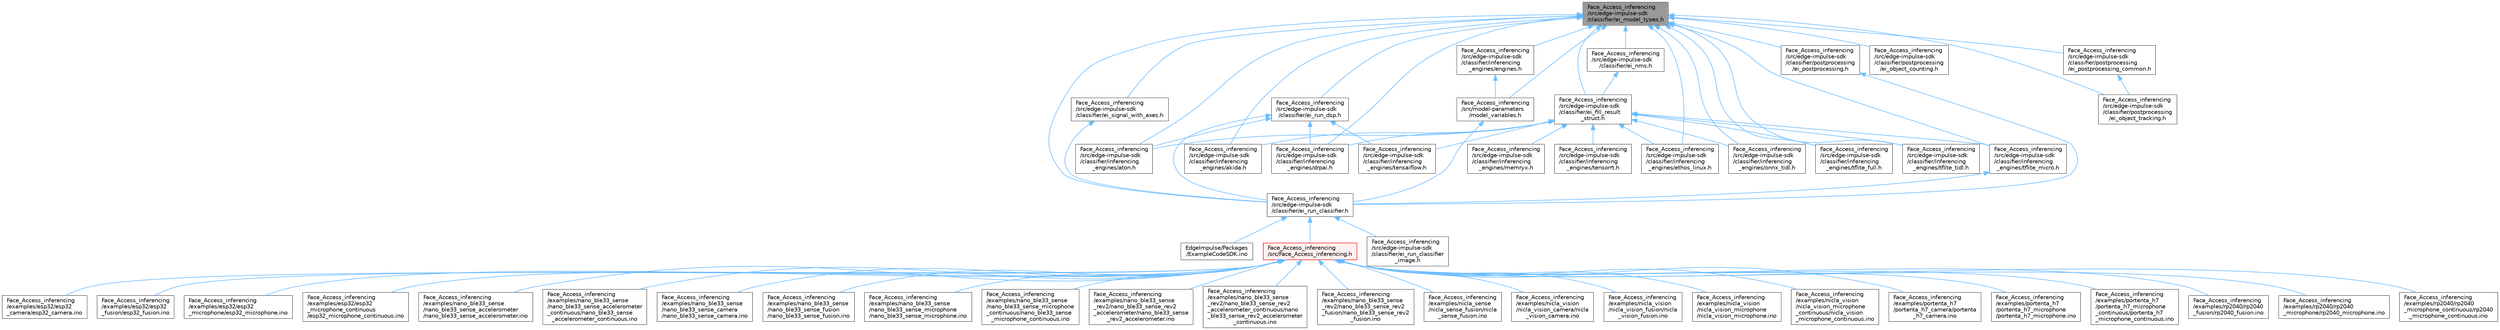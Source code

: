 digraph "Face_Access_inferencing/src/edge-impulse-sdk/classifier/ei_model_types.h"
{
 // LATEX_PDF_SIZE
  bgcolor="transparent";
  edge [fontname=Helvetica,fontsize=10,labelfontname=Helvetica,labelfontsize=10];
  node [fontname=Helvetica,fontsize=10,shape=box,height=0.2,width=0.4];
  Node1 [id="Node000001",label="Face_Access_inferencing\l/src/edge-impulse-sdk\l/classifier/ei_model_types.h",height=0.2,width=0.4,color="gray40", fillcolor="grey60", style="filled", fontcolor="black",tooltip=" "];
  Node1 -> Node2 [id="edge1_Node000001_Node000002",dir="back",color="steelblue1",style="solid",tooltip=" "];
  Node2 [id="Node000002",label="Face_Access_inferencing\l/src/edge-impulse-sdk\l/classifier/ei_fill_result\l_struct.h",height=0.2,width=0.4,color="grey40", fillcolor="white", style="filled",URL="$ei__fill__result__struct_8h.html",tooltip=" "];
  Node2 -> Node3 [id="edge2_Node000002_Node000003",dir="back",color="steelblue1",style="solid",tooltip=" "];
  Node3 [id="Node000003",label="Face_Access_inferencing\l/src/edge-impulse-sdk\l/classifier/inferencing\l_engines/akida.h",height=0.2,width=0.4,color="grey40", fillcolor="white", style="filled",URL="$akida_8h.html",tooltip=" "];
  Node2 -> Node4 [id="edge3_Node000002_Node000004",dir="back",color="steelblue1",style="solid",tooltip=" "];
  Node4 [id="Node000004",label="Face_Access_inferencing\l/src/edge-impulse-sdk\l/classifier/inferencing\l_engines/aton.h",height=0.2,width=0.4,color="grey40", fillcolor="white", style="filled",URL="$aton_8h.html",tooltip=" "];
  Node2 -> Node5 [id="edge4_Node000002_Node000005",dir="back",color="steelblue1",style="solid",tooltip=" "];
  Node5 [id="Node000005",label="Face_Access_inferencing\l/src/edge-impulse-sdk\l/classifier/inferencing\l_engines/drpai.h",height=0.2,width=0.4,color="grey40", fillcolor="white", style="filled",URL="$drpai_8h.html",tooltip=" "];
  Node2 -> Node6 [id="edge5_Node000002_Node000006",dir="back",color="steelblue1",style="solid",tooltip=" "];
  Node6 [id="Node000006",label="Face_Access_inferencing\l/src/edge-impulse-sdk\l/classifier/inferencing\l_engines/ethos_linux.h",height=0.2,width=0.4,color="grey40", fillcolor="white", style="filled",URL="$ethos__linux_8h.html",tooltip=" "];
  Node2 -> Node7 [id="edge6_Node000002_Node000007",dir="back",color="steelblue1",style="solid",tooltip=" "];
  Node7 [id="Node000007",label="Face_Access_inferencing\l/src/edge-impulse-sdk\l/classifier/inferencing\l_engines/memryx.h",height=0.2,width=0.4,color="grey40", fillcolor="white", style="filled",URL="$memryx_8h.html",tooltip=" "];
  Node2 -> Node8 [id="edge7_Node000002_Node000008",dir="back",color="steelblue1",style="solid",tooltip=" "];
  Node8 [id="Node000008",label="Face_Access_inferencing\l/src/edge-impulse-sdk\l/classifier/inferencing\l_engines/onnx_tidl.h",height=0.2,width=0.4,color="grey40", fillcolor="white", style="filled",URL="$onnx__tidl_8h.html",tooltip=" "];
  Node2 -> Node9 [id="edge8_Node000002_Node000009",dir="back",color="steelblue1",style="solid",tooltip=" "];
  Node9 [id="Node000009",label="Face_Access_inferencing\l/src/edge-impulse-sdk\l/classifier/inferencing\l_engines/tensaiflow.h",height=0.2,width=0.4,color="grey40", fillcolor="white", style="filled",URL="$tensaiflow_8h.html",tooltip=" "];
  Node2 -> Node10 [id="edge9_Node000002_Node000010",dir="back",color="steelblue1",style="solid",tooltip=" "];
  Node10 [id="Node000010",label="Face_Access_inferencing\l/src/edge-impulse-sdk\l/classifier/inferencing\l_engines/tensorrt.h",height=0.2,width=0.4,color="grey40", fillcolor="white", style="filled",URL="$tensorrt_8h.html",tooltip=" "];
  Node2 -> Node11 [id="edge10_Node000002_Node000011",dir="back",color="steelblue1",style="solid",tooltip=" "];
  Node11 [id="Node000011",label="Face_Access_inferencing\l/src/edge-impulse-sdk\l/classifier/inferencing\l_engines/tflite_full.h",height=0.2,width=0.4,color="grey40", fillcolor="white", style="filled",URL="$tflite__full_8h.html",tooltip=" "];
  Node2 -> Node12 [id="edge11_Node000002_Node000012",dir="back",color="steelblue1",style="solid",tooltip=" "];
  Node12 [id="Node000012",label="Face_Access_inferencing\l/src/edge-impulse-sdk\l/classifier/inferencing\l_engines/tflite_micro.h",height=0.2,width=0.4,color="grey40", fillcolor="white", style="filled",URL="$tflite__micro_8h.html",tooltip=" "];
  Node12 -> Node13 [id="edge12_Node000012_Node000013",dir="back",color="steelblue1",style="solid",tooltip=" "];
  Node13 [id="Node000013",label="Face_Access_inferencing\l/src/edge-impulse-sdk\l/classifier/ei_run_classifier.h",height=0.2,width=0.4,color="grey40", fillcolor="white", style="filled",URL="$ei__run__classifier_8h.html",tooltip=" "];
  Node13 -> Node14 [id="edge13_Node000013_Node000014",dir="back",color="steelblue1",style="solid",tooltip=" "];
  Node14 [id="Node000014",label="EdgeImpulse/Packages\l/ExampleCodeSDK.ino",height=0.2,width=0.4,color="grey40", fillcolor="white", style="filled",URL="$_example_code_s_d_k_8ino.html",tooltip=" "];
  Node13 -> Node15 [id="edge14_Node000013_Node000015",dir="back",color="steelblue1",style="solid",tooltip=" "];
  Node15 [id="Node000015",label="Face_Access_inferencing\l/src/Face_Access_inferencing.h",height=0.2,width=0.4,color="red", fillcolor="#FFF0F0", style="filled",URL="$_face___access__inferencing_8h.html",tooltip=" "];
  Node15 -> Node16 [id="edge15_Node000015_Node000016",dir="back",color="steelblue1",style="solid",tooltip=" "];
  Node16 [id="Node000016",label="Face_Access_inferencing\l/examples/esp32/esp32\l_camera/esp32_camera.ino",height=0.2,width=0.4,color="grey40", fillcolor="white", style="filled",URL="$esp32__camera_8ino.html",tooltip=" "];
  Node15 -> Node17 [id="edge16_Node000015_Node000017",dir="back",color="steelblue1",style="solid",tooltip=" "];
  Node17 [id="Node000017",label="Face_Access_inferencing\l/examples/esp32/esp32\l_fusion/esp32_fusion.ino",height=0.2,width=0.4,color="grey40", fillcolor="white", style="filled",URL="$esp32__fusion_8ino.html",tooltip=" "];
  Node15 -> Node18 [id="edge17_Node000015_Node000018",dir="back",color="steelblue1",style="solid",tooltip=" "];
  Node18 [id="Node000018",label="Face_Access_inferencing\l/examples/esp32/esp32\l_microphone/esp32_microphone.ino",height=0.2,width=0.4,color="grey40", fillcolor="white", style="filled",URL="$esp32__microphone_8ino.html",tooltip=" "];
  Node15 -> Node19 [id="edge18_Node000015_Node000019",dir="back",color="steelblue1",style="solid",tooltip=" "];
  Node19 [id="Node000019",label="Face_Access_inferencing\l/examples/esp32/esp32\l_microphone_continuous\l/esp32_microphone_continuous.ino",height=0.2,width=0.4,color="grey40", fillcolor="white", style="filled",URL="$esp32__microphone__continuous_8ino.html",tooltip=" "];
  Node15 -> Node20 [id="edge19_Node000015_Node000020",dir="back",color="steelblue1",style="solid",tooltip=" "];
  Node20 [id="Node000020",label="Face_Access_inferencing\l/examples/nano_ble33_sense\l/nano_ble33_sense_accelerometer\l/nano_ble33_sense_accelerometer.ino",height=0.2,width=0.4,color="grey40", fillcolor="white", style="filled",URL="$nano__ble33__sense__accelerometer_8ino.html",tooltip=" "];
  Node15 -> Node21 [id="edge20_Node000015_Node000021",dir="back",color="steelblue1",style="solid",tooltip=" "];
  Node21 [id="Node000021",label="Face_Access_inferencing\l/examples/nano_ble33_sense\l/nano_ble33_sense_accelerometer\l_continuous/nano_ble33_sense\l_accelerometer_continuous.ino",height=0.2,width=0.4,color="grey40", fillcolor="white", style="filled",URL="$nano__ble33__sense__accelerometer__continuous_8ino.html",tooltip=" "];
  Node15 -> Node22 [id="edge21_Node000015_Node000022",dir="back",color="steelblue1",style="solid",tooltip=" "];
  Node22 [id="Node000022",label="Face_Access_inferencing\l/examples/nano_ble33_sense\l/nano_ble33_sense_camera\l/nano_ble33_sense_camera.ino",height=0.2,width=0.4,color="grey40", fillcolor="white", style="filled",URL="$nano__ble33__sense__camera_8ino.html",tooltip=" "];
  Node15 -> Node23 [id="edge22_Node000015_Node000023",dir="back",color="steelblue1",style="solid",tooltip=" "];
  Node23 [id="Node000023",label="Face_Access_inferencing\l/examples/nano_ble33_sense\l/nano_ble33_sense_fusion\l/nano_ble33_sense_fusion.ino",height=0.2,width=0.4,color="grey40", fillcolor="white", style="filled",URL="$nano__ble33__sense__fusion_8ino.html",tooltip=" "];
  Node15 -> Node24 [id="edge23_Node000015_Node000024",dir="back",color="steelblue1",style="solid",tooltip=" "];
  Node24 [id="Node000024",label="Face_Access_inferencing\l/examples/nano_ble33_sense\l/nano_ble33_sense_microphone\l/nano_ble33_sense_microphone.ino",height=0.2,width=0.4,color="grey40", fillcolor="white", style="filled",URL="$nano__ble33__sense__microphone_8ino.html",tooltip=" "];
  Node15 -> Node25 [id="edge24_Node000015_Node000025",dir="back",color="steelblue1",style="solid",tooltip=" "];
  Node25 [id="Node000025",label="Face_Access_inferencing\l/examples/nano_ble33_sense\l/nano_ble33_sense_microphone\l_continuous/nano_ble33_sense\l_microphone_continuous.ino",height=0.2,width=0.4,color="grey40", fillcolor="white", style="filled",URL="$nano__ble33__sense__microphone__continuous_8ino.html",tooltip=" "];
  Node15 -> Node26 [id="edge25_Node000015_Node000026",dir="back",color="steelblue1",style="solid",tooltip=" "];
  Node26 [id="Node000026",label="Face_Access_inferencing\l/examples/nano_ble33_sense\l_rev2/nano_ble33_sense_rev2\l_accelerometer/nano_ble33_sense\l_rev2_accelerometer.ino",height=0.2,width=0.4,color="grey40", fillcolor="white", style="filled",URL="$nano__ble33__sense__rev2__accelerometer_8ino.html",tooltip=" "];
  Node15 -> Node27 [id="edge26_Node000015_Node000027",dir="back",color="steelblue1",style="solid",tooltip=" "];
  Node27 [id="Node000027",label="Face_Access_inferencing\l/examples/nano_ble33_sense\l_rev2/nano_ble33_sense_rev2\l_accelerometer_continuous/nano\l_ble33_sense_rev2_accelerometer\l_continuous.ino",height=0.2,width=0.4,color="grey40", fillcolor="white", style="filled",URL="$nano__ble33__sense__rev2__accelerometer__continuous_8ino.html",tooltip=" "];
  Node15 -> Node28 [id="edge27_Node000015_Node000028",dir="back",color="steelblue1",style="solid",tooltip=" "];
  Node28 [id="Node000028",label="Face_Access_inferencing\l/examples/nano_ble33_sense\l_rev2/nano_ble33_sense_rev2\l_fusion/nano_ble33_sense_rev2\l_fusion.ino",height=0.2,width=0.4,color="grey40", fillcolor="white", style="filled",URL="$nano__ble33__sense__rev2__fusion_8ino.html",tooltip=" "];
  Node15 -> Node29 [id="edge28_Node000015_Node000029",dir="back",color="steelblue1",style="solid",tooltip=" "];
  Node29 [id="Node000029",label="Face_Access_inferencing\l/examples/nicla_sense\l/nicla_sense_fusion/nicla\l_sense_fusion.ino",height=0.2,width=0.4,color="grey40", fillcolor="white", style="filled",URL="$nicla__sense__fusion_8ino.html",tooltip=" "];
  Node15 -> Node30 [id="edge29_Node000015_Node000030",dir="back",color="steelblue1",style="solid",tooltip=" "];
  Node30 [id="Node000030",label="Face_Access_inferencing\l/examples/nicla_vision\l/nicla_vision_camera/nicla\l_vision_camera.ino",height=0.2,width=0.4,color="grey40", fillcolor="white", style="filled",URL="$nicla__vision__camera_8ino.html",tooltip=" "];
  Node15 -> Node31 [id="edge30_Node000015_Node000031",dir="back",color="steelblue1",style="solid",tooltip=" "];
  Node31 [id="Node000031",label="Face_Access_inferencing\l/examples/nicla_vision\l/nicla_vision_fusion/nicla\l_vision_fusion.ino",height=0.2,width=0.4,color="grey40", fillcolor="white", style="filled",URL="$nicla__vision__fusion_8ino.html",tooltip=" "];
  Node15 -> Node32 [id="edge31_Node000015_Node000032",dir="back",color="steelblue1",style="solid",tooltip=" "];
  Node32 [id="Node000032",label="Face_Access_inferencing\l/examples/nicla_vision\l/nicla_vision_microphone\l/nicla_vision_microphone.ino",height=0.2,width=0.4,color="grey40", fillcolor="white", style="filled",URL="$nicla__vision__microphone_8ino.html",tooltip=" "];
  Node15 -> Node33 [id="edge32_Node000015_Node000033",dir="back",color="steelblue1",style="solid",tooltip=" "];
  Node33 [id="Node000033",label="Face_Access_inferencing\l/examples/nicla_vision\l/nicla_vision_microphone\l_continuous/nicla_vision\l_microphone_continuous.ino",height=0.2,width=0.4,color="grey40", fillcolor="white", style="filled",URL="$nicla__vision__microphone__continuous_8ino.html",tooltip=" "];
  Node15 -> Node34 [id="edge33_Node000015_Node000034",dir="back",color="steelblue1",style="solid",tooltip=" "];
  Node34 [id="Node000034",label="Face_Access_inferencing\l/examples/portenta_h7\l/portenta_h7_camera/portenta\l_h7_camera.ino",height=0.2,width=0.4,color="grey40", fillcolor="white", style="filled",URL="$portenta__h7__camera_8ino.html",tooltip=" "];
  Node15 -> Node35 [id="edge34_Node000015_Node000035",dir="back",color="steelblue1",style="solid",tooltip=" "];
  Node35 [id="Node000035",label="Face_Access_inferencing\l/examples/portenta_h7\l/portenta_h7_microphone\l/portenta_h7_microphone.ino",height=0.2,width=0.4,color="grey40", fillcolor="white", style="filled",URL="$portenta__h7__microphone_8ino.html",tooltip=" "];
  Node15 -> Node36 [id="edge35_Node000015_Node000036",dir="back",color="steelblue1",style="solid",tooltip=" "];
  Node36 [id="Node000036",label="Face_Access_inferencing\l/examples/portenta_h7\l/portenta_h7_microphone\l_continuous/portenta_h7\l_microphone_continuous.ino",height=0.2,width=0.4,color="grey40", fillcolor="white", style="filled",URL="$portenta__h7__microphone__continuous_8ino.html",tooltip=" "];
  Node15 -> Node37 [id="edge36_Node000015_Node000037",dir="back",color="steelblue1",style="solid",tooltip=" "];
  Node37 [id="Node000037",label="Face_Access_inferencing\l/examples/rp2040/rp2040\l_fusion/rp2040_fusion.ino",height=0.2,width=0.4,color="grey40", fillcolor="white", style="filled",URL="$rp2040__fusion_8ino.html",tooltip=" "];
  Node15 -> Node38 [id="edge37_Node000015_Node000038",dir="back",color="steelblue1",style="solid",tooltip=" "];
  Node38 [id="Node000038",label="Face_Access_inferencing\l/examples/rp2040/rp2040\l_microphone/rp2040_microphone.ino",height=0.2,width=0.4,color="grey40", fillcolor="white", style="filled",URL="$rp2040__microphone_8ino.html",tooltip=" "];
  Node15 -> Node39 [id="edge38_Node000015_Node000039",dir="back",color="steelblue1",style="solid",tooltip=" "];
  Node39 [id="Node000039",label="Face_Access_inferencing\l/examples/rp2040/rp2040\l_microphone_continuous/rp2040\l_microphone_continuous.ino",height=0.2,width=0.4,color="grey40", fillcolor="white", style="filled",URL="$rp2040__microphone__continuous_8ino.html",tooltip=" "];
  Node13 -> Node44 [id="edge39_Node000013_Node000044",dir="back",color="steelblue1",style="solid",tooltip=" "];
  Node44 [id="Node000044",label="Face_Access_inferencing\l/src/edge-impulse-sdk\l/classifier/ei_run_classifier\l_image.h",height=0.2,width=0.4,color="grey40", fillcolor="white", style="filled",URL="$ei__run__classifier__image_8h.html",tooltip=" "];
  Node2 -> Node45 [id="edge40_Node000002_Node000045",dir="back",color="steelblue1",style="solid",tooltip=" "];
  Node45 [id="Node000045",label="Face_Access_inferencing\l/src/edge-impulse-sdk\l/classifier/inferencing\l_engines/tflite_tidl.h",height=0.2,width=0.4,color="grey40", fillcolor="white", style="filled",URL="$tflite__tidl_8h.html",tooltip=" "];
  Node1 -> Node46 [id="edge41_Node000001_Node000046",dir="back",color="steelblue1",style="solid",tooltip=" "];
  Node46 [id="Node000046",label="Face_Access_inferencing\l/src/edge-impulse-sdk\l/classifier/ei_nms.h",height=0.2,width=0.4,color="grey40", fillcolor="white", style="filled",URL="$ei__nms_8h.html",tooltip=" "];
  Node46 -> Node2 [id="edge42_Node000046_Node000002",dir="back",color="steelblue1",style="solid",tooltip=" "];
  Node1 -> Node13 [id="edge43_Node000001_Node000013",dir="back",color="steelblue1",style="solid",tooltip=" "];
  Node1 -> Node47 [id="edge44_Node000001_Node000047",dir="back",color="steelblue1",style="solid",tooltip=" "];
  Node47 [id="Node000047",label="Face_Access_inferencing\l/src/edge-impulse-sdk\l/classifier/ei_run_dsp.h",height=0.2,width=0.4,color="grey40", fillcolor="white", style="filled",URL="$ei__run__dsp_8h.html",tooltip=" "];
  Node47 -> Node13 [id="edge45_Node000047_Node000013",dir="back",color="steelblue1",style="solid",tooltip=" "];
  Node47 -> Node4 [id="edge46_Node000047_Node000004",dir="back",color="steelblue1",style="solid",tooltip=" "];
  Node47 -> Node5 [id="edge47_Node000047_Node000005",dir="back",color="steelblue1",style="solid",tooltip=" "];
  Node47 -> Node9 [id="edge48_Node000047_Node000009",dir="back",color="steelblue1",style="solid",tooltip=" "];
  Node1 -> Node48 [id="edge49_Node000001_Node000048",dir="back",color="steelblue1",style="solid",tooltip=" "];
  Node48 [id="Node000048",label="Face_Access_inferencing\l/src/edge-impulse-sdk\l/classifier/ei_signal_with_axes.h",height=0.2,width=0.4,color="grey40", fillcolor="white", style="filled",URL="$ei__signal__with__axes_8h.html",tooltip=" "];
  Node48 -> Node13 [id="edge50_Node000048_Node000013",dir="back",color="steelblue1",style="solid",tooltip=" "];
  Node1 -> Node3 [id="edge51_Node000001_Node000003",dir="back",color="steelblue1",style="solid",tooltip=" "];
  Node1 -> Node4 [id="edge52_Node000001_Node000004",dir="back",color="steelblue1",style="solid",tooltip=" "];
  Node1 -> Node5 [id="edge53_Node000001_Node000005",dir="back",color="steelblue1",style="solid",tooltip=" "];
  Node1 -> Node49 [id="edge54_Node000001_Node000049",dir="back",color="steelblue1",style="solid",tooltip=" "];
  Node49 [id="Node000049",label="Face_Access_inferencing\l/src/edge-impulse-sdk\l/classifier/inferencing\l_engines/engines.h",height=0.2,width=0.4,color="grey40", fillcolor="white", style="filled",URL="$engines_8h.html",tooltip=" "];
  Node49 -> Node50 [id="edge55_Node000049_Node000050",dir="back",color="steelblue1",style="solid",tooltip=" "];
  Node50 [id="Node000050",label="Face_Access_inferencing\l/src/model-parameters\l/model_variables.h",height=0.2,width=0.4,color="grey40", fillcolor="white", style="filled",URL="$model__variables_8h.html",tooltip=" "];
  Node50 -> Node13 [id="edge56_Node000050_Node000013",dir="back",color="steelblue1",style="solid",tooltip=" "];
  Node1 -> Node6 [id="edge57_Node000001_Node000006",dir="back",color="steelblue1",style="solid",tooltip=" "];
  Node1 -> Node8 [id="edge58_Node000001_Node000008",dir="back",color="steelblue1",style="solid",tooltip=" "];
  Node1 -> Node11 [id="edge59_Node000001_Node000011",dir="back",color="steelblue1",style="solid",tooltip=" "];
  Node1 -> Node12 [id="edge60_Node000001_Node000012",dir="back",color="steelblue1",style="solid",tooltip=" "];
  Node1 -> Node45 [id="edge61_Node000001_Node000045",dir="back",color="steelblue1",style="solid",tooltip=" "];
  Node1 -> Node51 [id="edge62_Node000001_Node000051",dir="back",color="steelblue1",style="solid",tooltip=" "];
  Node51 [id="Node000051",label="Face_Access_inferencing\l/src/edge-impulse-sdk\l/classifier/postprocessing\l/ei_object_counting.h",height=0.2,width=0.4,color="grey40", fillcolor="white", style="filled",URL="$ei__object__counting_8h.html",tooltip=" "];
  Node1 -> Node52 [id="edge63_Node000001_Node000052",dir="back",color="steelblue1",style="solid",tooltip=" "];
  Node52 [id="Node000052",label="Face_Access_inferencing\l/src/edge-impulse-sdk\l/classifier/postprocessing\l/ei_object_tracking.h",height=0.2,width=0.4,color="grey40", fillcolor="white", style="filled",URL="$ei__object__tracking_8h.html",tooltip=" "];
  Node1 -> Node53 [id="edge64_Node000001_Node000053",dir="back",color="steelblue1",style="solid",tooltip=" "];
  Node53 [id="Node000053",label="Face_Access_inferencing\l/src/edge-impulse-sdk\l/classifier/postprocessing\l/ei_postprocessing.h",height=0.2,width=0.4,color="grey40", fillcolor="white", style="filled",URL="$ei__postprocessing_8h.html",tooltip=" "];
  Node53 -> Node13 [id="edge65_Node000053_Node000013",dir="back",color="steelblue1",style="solid",tooltip=" "];
  Node1 -> Node54 [id="edge66_Node000001_Node000054",dir="back",color="steelblue1",style="solid",tooltip=" "];
  Node54 [id="Node000054",label="Face_Access_inferencing\l/src/edge-impulse-sdk\l/classifier/postprocessing\l/ei_postprocessing_common.h",height=0.2,width=0.4,color="grey40", fillcolor="white", style="filled",URL="$ei__postprocessing__common_8h.html",tooltip=" "];
  Node54 -> Node52 [id="edge67_Node000054_Node000052",dir="back",color="steelblue1",style="solid",tooltip=" "];
  Node1 -> Node50 [id="edge68_Node000001_Node000050",dir="back",color="steelblue1",style="solid",tooltip=" "];
}
